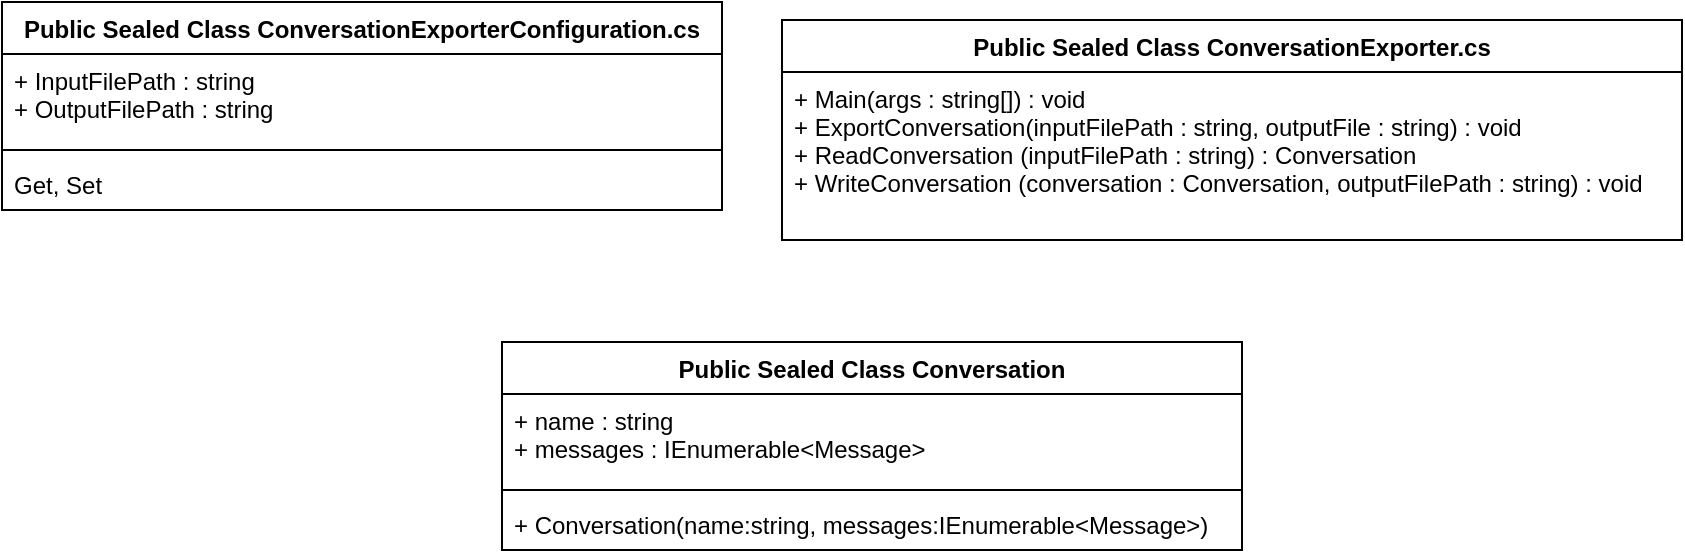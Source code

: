 <mxfile version="14.4.6" type="github">
  <diagram id="dT-BstXf9z1sqyS1aYiG" name="Page-1">
    <mxGraphModel dx="782" dy="476" grid="1" gridSize="10" guides="1" tooltips="1" connect="1" arrows="1" fold="1" page="1" pageScale="1" pageWidth="1169" pageHeight="827" math="0" shadow="0">
      <root>
        <mxCell id="0" />
        <mxCell id="1" parent="0" />
        <mxCell id="E0mVHZY5-Svg33htTyhM-1" value="Public Sealed Class ConversationExporterConfiguration.cs" style="swimlane;fontStyle=1;align=center;verticalAlign=top;childLayout=stackLayout;horizontal=1;startSize=26;horizontalStack=0;resizeParent=1;resizeParentMax=0;resizeLast=0;collapsible=1;marginBottom=0;" parent="1" vertex="1">
          <mxGeometry x="30" y="120" width="360" height="104" as="geometry" />
        </mxCell>
        <mxCell id="E0mVHZY5-Svg33htTyhM-2" value="+ InputFilePath : string&#xa;+ OutputFilePath : string" style="text;strokeColor=none;fillColor=none;align=left;verticalAlign=top;spacingLeft=4;spacingRight=4;overflow=hidden;rotatable=0;points=[[0,0.5],[1,0.5]];portConstraint=eastwest;" parent="E0mVHZY5-Svg33htTyhM-1" vertex="1">
          <mxGeometry y="26" width="360" height="44" as="geometry" />
        </mxCell>
        <mxCell id="E0mVHZY5-Svg33htTyhM-3" value="" style="line;strokeWidth=1;fillColor=none;align=left;verticalAlign=middle;spacingTop=-1;spacingLeft=3;spacingRight=3;rotatable=0;labelPosition=right;points=[];portConstraint=eastwest;" parent="E0mVHZY5-Svg33htTyhM-1" vertex="1">
          <mxGeometry y="70" width="360" height="8" as="geometry" />
        </mxCell>
        <mxCell id="E0mVHZY5-Svg33htTyhM-4" value="Get, Set" style="text;strokeColor=none;fillColor=none;align=left;verticalAlign=top;spacingLeft=4;spacingRight=4;overflow=hidden;rotatable=0;points=[[0,0.5],[1,0.5]];portConstraint=eastwest;" parent="E0mVHZY5-Svg33htTyhM-1" vertex="1">
          <mxGeometry y="78" width="360" height="26" as="geometry" />
        </mxCell>
        <mxCell id="0P48gXg5jcKvVJu8oGB--1" value="Public Sealed Class ConversationExporter.cs" style="swimlane;fontStyle=1;align=center;verticalAlign=top;childLayout=stackLayout;horizontal=1;startSize=26;horizontalStack=0;resizeParent=1;resizeParentMax=0;resizeLast=0;collapsible=1;marginBottom=0;" vertex="1" parent="1">
          <mxGeometry x="420" y="129" width="450" height="110" as="geometry" />
        </mxCell>
        <mxCell id="0P48gXg5jcKvVJu8oGB--4" value="+ Main(args : string[]) : void&#xa;+ ExportConversation(inputFilePath : string, outputFile : string) : void&#xa;+ ReadConversation (inputFilePath : string) : Conversation&#xa;+ WriteConversation (conversation : Conversation, outputFilePath : string) : void" style="text;strokeColor=none;fillColor=none;align=left;verticalAlign=top;spacingLeft=4;spacingRight=4;overflow=hidden;rotatable=0;points=[[0,0.5],[1,0.5]];portConstraint=eastwest;" vertex="1" parent="0P48gXg5jcKvVJu8oGB--1">
          <mxGeometry y="26" width="450" height="84" as="geometry" />
        </mxCell>
        <mxCell id="0P48gXg5jcKvVJu8oGB--5" value="Public Sealed Class Conversation" style="swimlane;fontStyle=1;align=center;verticalAlign=top;childLayout=stackLayout;horizontal=1;startSize=26;horizontalStack=0;resizeParent=1;resizeParentMax=0;resizeLast=0;collapsible=1;marginBottom=0;" vertex="1" parent="1">
          <mxGeometry x="280" y="290" width="370" height="104" as="geometry" />
        </mxCell>
        <mxCell id="0P48gXg5jcKvVJu8oGB--6" value="+ name : string&#xa;+ messages : IEnumerable&lt;Message&gt;" style="text;strokeColor=none;fillColor=none;align=left;verticalAlign=top;spacingLeft=4;spacingRight=4;overflow=hidden;rotatable=0;points=[[0,0.5],[1,0.5]];portConstraint=eastwest;" vertex="1" parent="0P48gXg5jcKvVJu8oGB--5">
          <mxGeometry y="26" width="370" height="44" as="geometry" />
        </mxCell>
        <mxCell id="0P48gXg5jcKvVJu8oGB--7" value="" style="line;strokeWidth=1;fillColor=none;align=left;verticalAlign=middle;spacingTop=-1;spacingLeft=3;spacingRight=3;rotatable=0;labelPosition=right;points=[];portConstraint=eastwest;" vertex="1" parent="0P48gXg5jcKvVJu8oGB--5">
          <mxGeometry y="70" width="370" height="8" as="geometry" />
        </mxCell>
        <mxCell id="0P48gXg5jcKvVJu8oGB--8" value="+ Conversation(name:string, messages:IEnumerable&lt;Message&gt;)" style="text;strokeColor=none;fillColor=none;align=left;verticalAlign=top;spacingLeft=4;spacingRight=4;overflow=hidden;rotatable=0;points=[[0,0.5],[1,0.5]];portConstraint=eastwest;" vertex="1" parent="0P48gXg5jcKvVJu8oGB--5">
          <mxGeometry y="78" width="370" height="26" as="geometry" />
        </mxCell>
      </root>
    </mxGraphModel>
  </diagram>
</mxfile>
